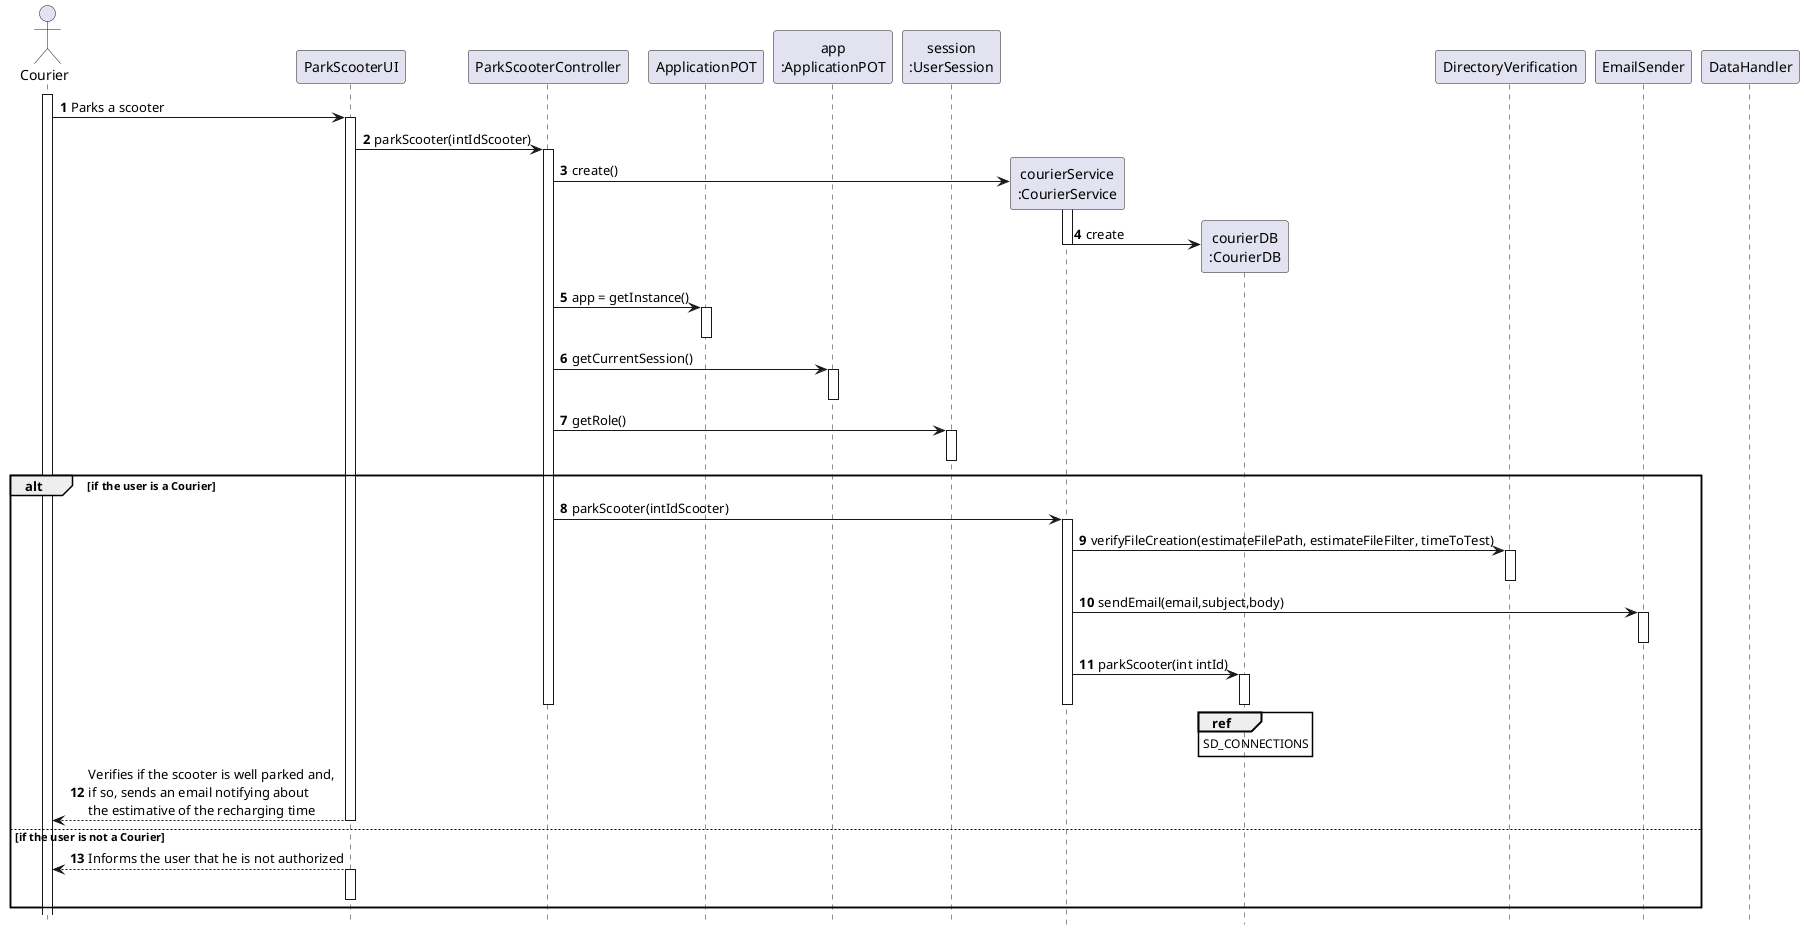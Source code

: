 @startuml
autonumber
hide footbox

actor "Courier" as U

participant "ParkScooterUI" as UI
participant "ParkScooterController" as CTRL
participant "ApplicationPOT" as _APP
participant "app\n:ApplicationPOT" as APP
participant "session\n:UserSession" as SESSION

participant "courierService\n:CourierService" as US
participant "courierDB\n:CourierDB" as UREG
participant "DirectoryVerification" as VER
participant "EmailSender" as ESENDER



participant "DataHandler" as DH

activate U

U -> UI : Parks a scooter
activate UI
UI -> CTRL : parkScooter(intIdScooter)
activate CTRL
CTRL -> US** : create()
activate US
US -> UREG** : create
deactivate US
CTRL -> _APP: app = getInstance()
activate _APP
deactivate _APP

CTRL -> APP : getCurrentSession()
activate APP
deactivate APP

CTRL -> SESSION : getRole()
activate SESSION
deactivate SESSION

alt if the user is a Courier
CTRL -> US : parkScooter(intIdScooter)
activate US

US -> VER : verifyFileCreation(estimateFilePath, estimateFileFilter, timeToTest)
activate VER

deactivate VER

US -> ESENDER : sendEmail(email,subject,body)
activate ESENDER
deactivate ESENDER

US -> UREG : parkScooter(int intId)
activate UREG
ref over UREG
SD_CONNECTIONS
end ref
deactivate UREG
deactivate US



deactivate CTRL
UI --> U : Verifies if the scooter is well parked and,\nif so, sends an email notifying about\nthe estimative of the recharging time
deactivate UI
else if the user is not a Courier

UI --> U : Informs the user that he is not authorized
activate UI
deactivate UI

end if



@enduml